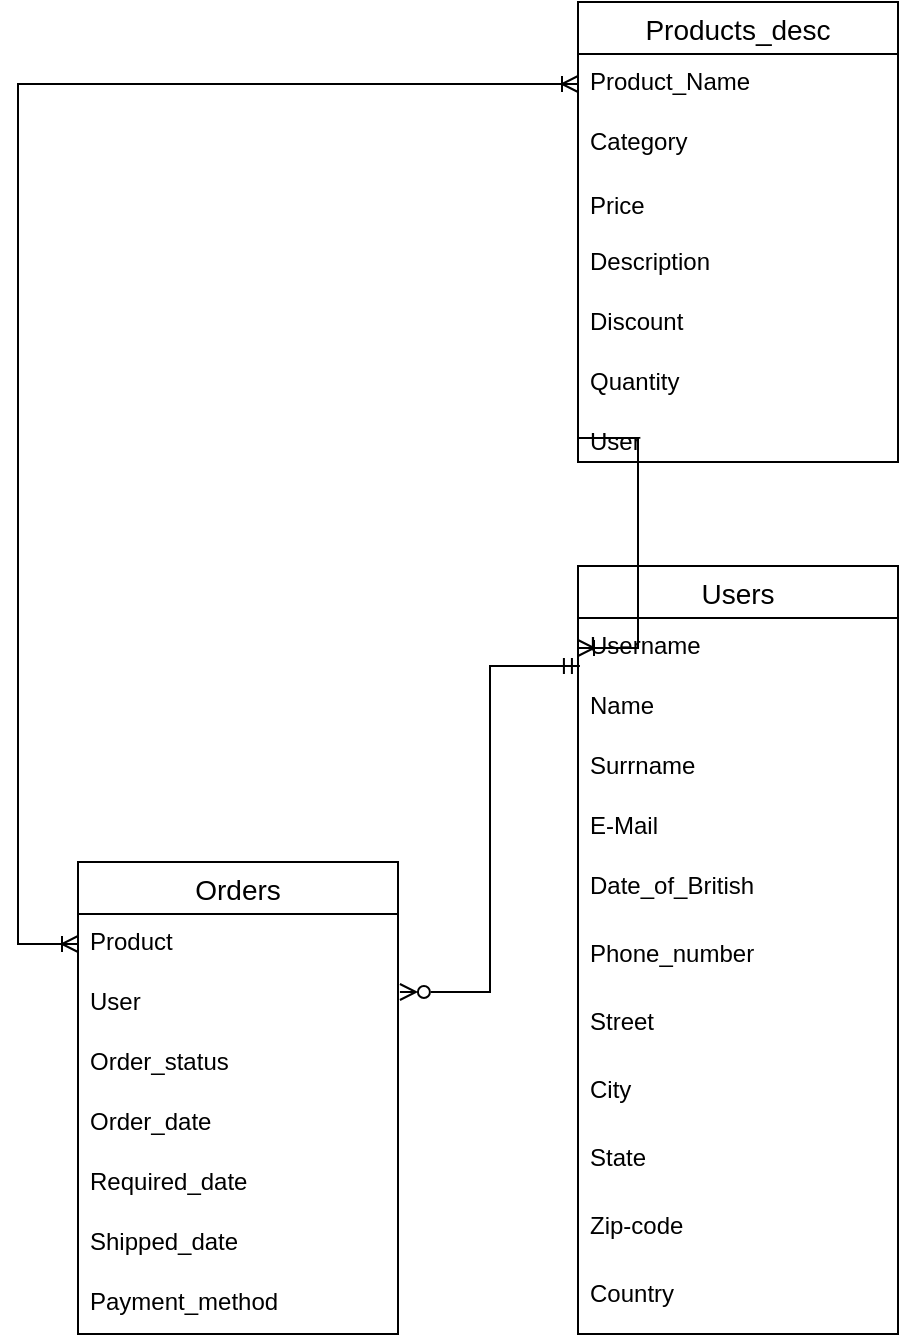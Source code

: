 <mxfile version="17.1.3" type="device"><diagram id="XjeyL_1_on4lBxLZt88P" name="Page-1"><mxGraphModel dx="1422" dy="786" grid="1" gridSize="10" guides="1" tooltips="1" connect="1" arrows="1" fold="1" page="1" pageScale="1" pageWidth="827" pageHeight="1169" math="0" shadow="0"><root><mxCell id="0"/><mxCell id="1" parent="0"/><mxCell id="k3GPVevg5hDuozzCHBAy-41" value="Products_desc" style="swimlane;fontStyle=0;childLayout=stackLayout;horizontal=1;startSize=26;horizontalStack=0;resizeParent=1;resizeParentMax=0;resizeLast=0;collapsible=1;marginBottom=0;align=center;fontSize=14;" parent="1" vertex="1"><mxGeometry x="650" y="70" width="160" height="230" as="geometry"/></mxCell><mxCell id="k3GPVevg5hDuozzCHBAy-43" value="Product_Name" style="text;strokeColor=none;fillColor=none;spacingLeft=4;spacingRight=4;overflow=hidden;rotatable=0;points=[[0,0.5],[1,0.5]];portConstraint=eastwest;fontSize=12;" parent="k3GPVevg5hDuozzCHBAy-41" vertex="1"><mxGeometry y="26" width="160" height="30" as="geometry"/></mxCell><mxCell id="6pvV1s1Z6d84ORIxnwc3-1" value="Category" style="text;strokeColor=none;fillColor=none;spacingLeft=4;spacingRight=4;overflow=hidden;rotatable=0;points=[[0,0.5],[1,0.5]];portConstraint=eastwest;fontSize=12;" vertex="1" parent="k3GPVevg5hDuozzCHBAy-41"><mxGeometry y="56" width="160" height="30" as="geometry"/></mxCell><mxCell id="sYg54fkZqi5GBO1MCVtB-2" value="Price" style="text;strokeColor=none;fillColor=none;align=left;verticalAlign=middle;spacingLeft=4;spacingRight=4;overflow=hidden;points=[[0,0.5],[1,0.5]];portConstraint=eastwest;rotatable=0;" parent="k3GPVevg5hDuozzCHBAy-41" vertex="1"><mxGeometry y="86" width="160" height="30" as="geometry"/></mxCell><mxCell id="sYg54fkZqi5GBO1MCVtB-1" value="Description" style="text;strokeColor=none;fillColor=none;spacingLeft=4;spacingRight=4;overflow=hidden;rotatable=0;points=[[0,0.5],[1,0.5]];portConstraint=eastwest;fontSize=12;" parent="k3GPVevg5hDuozzCHBAy-41" vertex="1"><mxGeometry y="116" width="160" height="30" as="geometry"/></mxCell><mxCell id="hFWVGkU-l9hxUrTgbJ1H-1" value="Discount" style="text;strokeColor=none;fillColor=none;spacingLeft=4;spacingRight=4;overflow=hidden;rotatable=0;points=[[0,0.5],[1,0.5]];portConstraint=eastwest;fontSize=12;" parent="k3GPVevg5hDuozzCHBAy-41" vertex="1"><mxGeometry y="146" width="160" height="30" as="geometry"/></mxCell><mxCell id="hFWVGkU-l9hxUrTgbJ1H-2" value="Quantity" style="text;strokeColor=none;fillColor=none;spacingLeft=4;spacingRight=4;overflow=hidden;rotatable=0;points=[[0,0.5],[1,0.5]];portConstraint=eastwest;fontSize=12;" parent="k3GPVevg5hDuozzCHBAy-41" vertex="1"><mxGeometry y="176" width="160" height="30" as="geometry"/></mxCell><mxCell id="hFWVGkU-l9hxUrTgbJ1H-13" value="User" style="text;strokeColor=none;fillColor=none;spacingLeft=4;spacingRight=4;overflow=hidden;rotatable=0;points=[[0,0.5],[1,0.5]];portConstraint=eastwest;fontSize=12;" parent="k3GPVevg5hDuozzCHBAy-41" vertex="1"><mxGeometry y="206" width="160" height="24" as="geometry"/></mxCell><mxCell id="k3GPVevg5hDuozzCHBAy-14" value="Users" style="swimlane;fontStyle=0;childLayout=stackLayout;horizontal=1;startSize=26;horizontalStack=0;resizeParent=1;resizeParentMax=0;resizeLast=0;collapsible=1;marginBottom=0;align=center;fontSize=14;" parent="1" vertex="1"><mxGeometry x="650" y="352" width="160" height="384" as="geometry"/></mxCell><mxCell id="k3GPVevg5hDuozzCHBAy-18" value="Username" style="text;strokeColor=none;fillColor=none;spacingLeft=4;spacingRight=4;overflow=hidden;rotatable=0;points=[[0,0.5],[1,0.5]];portConstraint=eastwest;fontSize=12;" parent="k3GPVevg5hDuozzCHBAy-14" vertex="1"><mxGeometry y="26" width="160" height="30" as="geometry"/></mxCell><mxCell id="k3GPVevg5hDuozzCHBAy-16" value="Name" style="text;strokeColor=none;fillColor=none;spacingLeft=4;spacingRight=4;overflow=hidden;rotatable=0;points=[[0,0.5],[1,0.5]];portConstraint=eastwest;fontSize=12;" parent="k3GPVevg5hDuozzCHBAy-14" vertex="1"><mxGeometry y="56" width="160" height="30" as="geometry"/></mxCell><mxCell id="k3GPVevg5hDuozzCHBAy-17" value="Surrname" style="text;strokeColor=none;fillColor=none;spacingLeft=4;spacingRight=4;overflow=hidden;rotatable=0;points=[[0,0.5],[1,0.5]];portConstraint=eastwest;fontSize=12;" parent="k3GPVevg5hDuozzCHBAy-14" vertex="1"><mxGeometry y="86" width="160" height="30" as="geometry"/></mxCell><mxCell id="hFWVGkU-l9hxUrTgbJ1H-26" value="E-Mail" style="text;strokeColor=none;fillColor=none;spacingLeft=4;spacingRight=4;overflow=hidden;rotatable=0;points=[[0,0.5],[1,0.5]];portConstraint=eastwest;fontSize=12;" parent="k3GPVevg5hDuozzCHBAy-14" vertex="1"><mxGeometry y="116" width="160" height="30" as="geometry"/></mxCell><mxCell id="hFWVGkU-l9hxUrTgbJ1H-19" value="Date_of_British&#10;" style="text;strokeColor=none;fillColor=none;spacingLeft=4;spacingRight=4;overflow=hidden;rotatable=0;points=[[0,0.5],[1,0.5]];portConstraint=eastwest;fontSize=12;" parent="k3GPVevg5hDuozzCHBAy-14" vertex="1"><mxGeometry y="146" width="160" height="34" as="geometry"/></mxCell><mxCell id="hFWVGkU-l9hxUrTgbJ1H-20" value="Phone_number" style="text;strokeColor=none;fillColor=none;spacingLeft=4;spacingRight=4;overflow=hidden;rotatable=0;points=[[0,0.5],[1,0.5]];portConstraint=eastwest;fontSize=12;" parent="k3GPVevg5hDuozzCHBAy-14" vertex="1"><mxGeometry y="180" width="160" height="34" as="geometry"/></mxCell><mxCell id="hFWVGkU-l9hxUrTgbJ1H-21" value="Street" style="text;strokeColor=none;fillColor=none;spacingLeft=4;spacingRight=4;overflow=hidden;rotatable=0;points=[[0,0.5],[1,0.5]];portConstraint=eastwest;fontSize=12;" parent="k3GPVevg5hDuozzCHBAy-14" vertex="1"><mxGeometry y="214" width="160" height="34" as="geometry"/></mxCell><mxCell id="hFWVGkU-l9hxUrTgbJ1H-22" value="City" style="text;strokeColor=none;fillColor=none;spacingLeft=4;spacingRight=4;overflow=hidden;rotatable=0;points=[[0,0.5],[1,0.5]];portConstraint=eastwest;fontSize=12;" parent="k3GPVevg5hDuozzCHBAy-14" vertex="1"><mxGeometry y="248" width="160" height="34" as="geometry"/></mxCell><mxCell id="hFWVGkU-l9hxUrTgbJ1H-23" value="State" style="text;strokeColor=none;fillColor=none;spacingLeft=4;spacingRight=4;overflow=hidden;rotatable=0;points=[[0,0.5],[1,0.5]];portConstraint=eastwest;fontSize=12;" parent="k3GPVevg5hDuozzCHBAy-14" vertex="1"><mxGeometry y="282" width="160" height="34" as="geometry"/></mxCell><mxCell id="hFWVGkU-l9hxUrTgbJ1H-24" value="Zip-code" style="text;strokeColor=none;fillColor=none;spacingLeft=4;spacingRight=4;overflow=hidden;rotatable=0;points=[[0,0.5],[1,0.5]];portConstraint=eastwest;fontSize=12;" parent="k3GPVevg5hDuozzCHBAy-14" vertex="1"><mxGeometry y="316" width="160" height="34" as="geometry"/></mxCell><mxCell id="hFWVGkU-l9hxUrTgbJ1H-25" value="Country" style="text;strokeColor=none;fillColor=none;spacingLeft=4;spacingRight=4;overflow=hidden;rotatable=0;points=[[0,0.5],[1,0.5]];portConstraint=eastwest;fontSize=12;" parent="k3GPVevg5hDuozzCHBAy-14" vertex="1"><mxGeometry y="350" width="160" height="34" as="geometry"/></mxCell><mxCell id="hFWVGkU-l9hxUrTgbJ1H-34" value="Orders" style="swimlane;fontStyle=0;childLayout=stackLayout;horizontal=1;startSize=26;horizontalStack=0;resizeParent=1;resizeParentMax=0;resizeLast=0;collapsible=1;marginBottom=0;align=center;fontSize=14;" parent="1" vertex="1"><mxGeometry x="400" y="500" width="160" height="236" as="geometry"/></mxCell><mxCell id="hFWVGkU-l9hxUrTgbJ1H-35" value="Product" style="text;strokeColor=none;fillColor=none;spacingLeft=4;spacingRight=4;overflow=hidden;rotatable=0;points=[[0,0.5],[1,0.5]];portConstraint=eastwest;fontSize=12;" parent="hFWVGkU-l9hxUrTgbJ1H-34" vertex="1"><mxGeometry y="26" width="160" height="30" as="geometry"/></mxCell><mxCell id="hFWVGkU-l9hxUrTgbJ1H-43" value="User" style="text;strokeColor=none;fillColor=none;spacingLeft=4;spacingRight=4;overflow=hidden;rotatable=0;points=[[0,0.5],[1,0.5]];portConstraint=eastwest;fontSize=12;" parent="hFWVGkU-l9hxUrTgbJ1H-34" vertex="1"><mxGeometry y="56" width="160" height="30" as="geometry"/></mxCell><mxCell id="hFWVGkU-l9hxUrTgbJ1H-36" value="Order_status" style="text;strokeColor=none;fillColor=none;spacingLeft=4;spacingRight=4;overflow=hidden;rotatable=0;points=[[0,0.5],[1,0.5]];portConstraint=eastwest;fontSize=12;" parent="hFWVGkU-l9hxUrTgbJ1H-34" vertex="1"><mxGeometry y="86" width="160" height="30" as="geometry"/></mxCell><mxCell id="hFWVGkU-l9hxUrTgbJ1H-37" value="Order_date" style="text;strokeColor=none;fillColor=none;spacingLeft=4;spacingRight=4;overflow=hidden;rotatable=0;points=[[0,0.5],[1,0.5]];portConstraint=eastwest;fontSize=12;" parent="hFWVGkU-l9hxUrTgbJ1H-34" vertex="1"><mxGeometry y="116" width="160" height="30" as="geometry"/></mxCell><mxCell id="hFWVGkU-l9hxUrTgbJ1H-38" value="Required_date" style="text;strokeColor=none;fillColor=none;spacingLeft=4;spacingRight=4;overflow=hidden;rotatable=0;points=[[0,0.5],[1,0.5]];portConstraint=eastwest;fontSize=12;" parent="hFWVGkU-l9hxUrTgbJ1H-34" vertex="1"><mxGeometry y="146" width="160" height="30" as="geometry"/></mxCell><mxCell id="hFWVGkU-l9hxUrTgbJ1H-39" value="Shipped_date" style="text;strokeColor=none;fillColor=none;spacingLeft=4;spacingRight=4;overflow=hidden;rotatable=0;points=[[0,0.5],[1,0.5]];portConstraint=eastwest;fontSize=12;" parent="hFWVGkU-l9hxUrTgbJ1H-34" vertex="1"><mxGeometry y="176" width="160" height="30" as="geometry"/></mxCell><mxCell id="hFWVGkU-l9hxUrTgbJ1H-46" value="Payment_method" style="text;strokeColor=none;fillColor=none;spacingLeft=4;spacingRight=4;overflow=hidden;rotatable=0;points=[[0,0.5],[1,0.5]];portConstraint=eastwest;fontSize=12;" parent="hFWVGkU-l9hxUrTgbJ1H-34" vertex="1"><mxGeometry y="206" width="160" height="30" as="geometry"/></mxCell><mxCell id="hFWVGkU-l9hxUrTgbJ1H-42" style="edgeStyle=elbowEdgeStyle;rounded=0;orthogonalLoop=1;jettySize=auto;html=1;exitX=0;exitY=0.5;exitDx=0;exitDy=0;entryX=0;entryY=0.5;entryDx=0;entryDy=0;startArrow=ERoneToMany;startFill=0;endArrow=ERoneToMany;endFill=0;" parent="1" source="hFWVGkU-l9hxUrTgbJ1H-35" target="k3GPVevg5hDuozzCHBAy-43" edge="1"><mxGeometry relative="1" as="geometry"><Array as="points"><mxPoint x="370" y="240"/></Array><mxPoint x="420" y="121" as="targetPoint"/></mxGeometry></mxCell><mxCell id="hFWVGkU-l9hxUrTgbJ1H-45" style="edgeStyle=elbowEdgeStyle;rounded=0;orthogonalLoop=1;jettySize=auto;html=1;exitX=1.006;exitY=0.3;exitDx=0;exitDy=0;entryX=0.006;entryY=0.8;entryDx=0;entryDy=0;entryPerimeter=0;startArrow=ERzeroToMany;startFill=0;endArrow=ERmandOne;endFill=0;exitPerimeter=0;" parent="1" source="hFWVGkU-l9hxUrTgbJ1H-43" target="k3GPVevg5hDuozzCHBAy-18" edge="1"><mxGeometry relative="1" as="geometry"/></mxCell><mxCell id="ymJeh7bIrTcwhWi17Tbo-1" value="" style="edgeStyle=entityRelationEdgeStyle;fontSize=12;html=1;endArrow=ERoneToMany;rounded=0;entryX=0;entryY=0.5;entryDx=0;entryDy=0;exitX=0;exitY=0.5;exitDx=0;exitDy=0;" parent="1" source="hFWVGkU-l9hxUrTgbJ1H-13" target="k3GPVevg5hDuozzCHBAy-18" edge="1"><mxGeometry width="100" height="100" relative="1" as="geometry"><mxPoint x="500" y="260" as="sourcePoint"/><mxPoint x="460" y="320" as="targetPoint"/></mxGeometry></mxCell></root></mxGraphModel></diagram></mxfile>